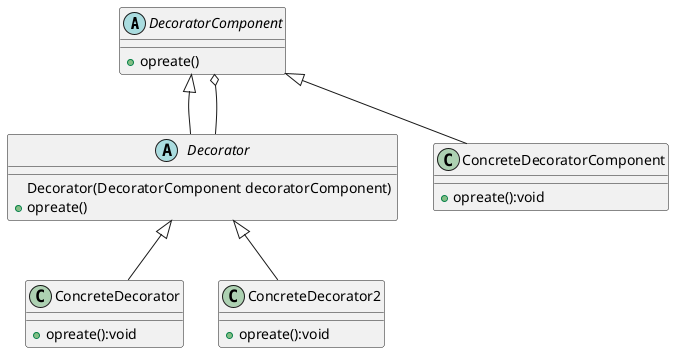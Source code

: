 @startuml

DecoratorComponent <|-- Decorator
DecoratorComponent o-- Decorator
Decorator <|-- ConcreteDecorator
Decorator <|-- ConcreteDecorator2
DecoratorComponent <|-- ConcreteDecoratorComponent
abstract class Decorator{
    Decorator(DecoratorComponent decoratorComponent)
    +opreate()
}
abstract class DecoratorComponent{
    +opreate()
}


class ConcreteDecoratorComponent {
    +opreate():void
}
class ConcreteDecorator {
    +opreate():void
}

class ConcreteDecorator2 {
    +opreate():void
}


@enduml